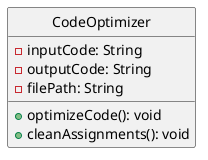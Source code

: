 @startuml CodeOptimizer

hide circle

class CodeOptimizer {
    - inputCode: String
    - outputCode: String
    - filePath: String
    + optimizeCode(): void
    + cleanAssignments(): void
}

@enduml